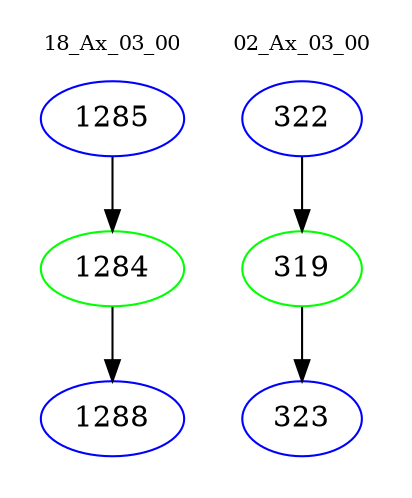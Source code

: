 digraph{
subgraph cluster_0 {
color = white
label = "18_Ax_03_00";
fontsize=10;
T0_1285 [label="1285", color="blue"]
T0_1285 -> T0_1284 [color="black"]
T0_1284 [label="1284", color="green"]
T0_1284 -> T0_1288 [color="black"]
T0_1288 [label="1288", color="blue"]
}
subgraph cluster_1 {
color = white
label = "02_Ax_03_00";
fontsize=10;
T1_322 [label="322", color="blue"]
T1_322 -> T1_319 [color="black"]
T1_319 [label="319", color="green"]
T1_319 -> T1_323 [color="black"]
T1_323 [label="323", color="blue"]
}
}
